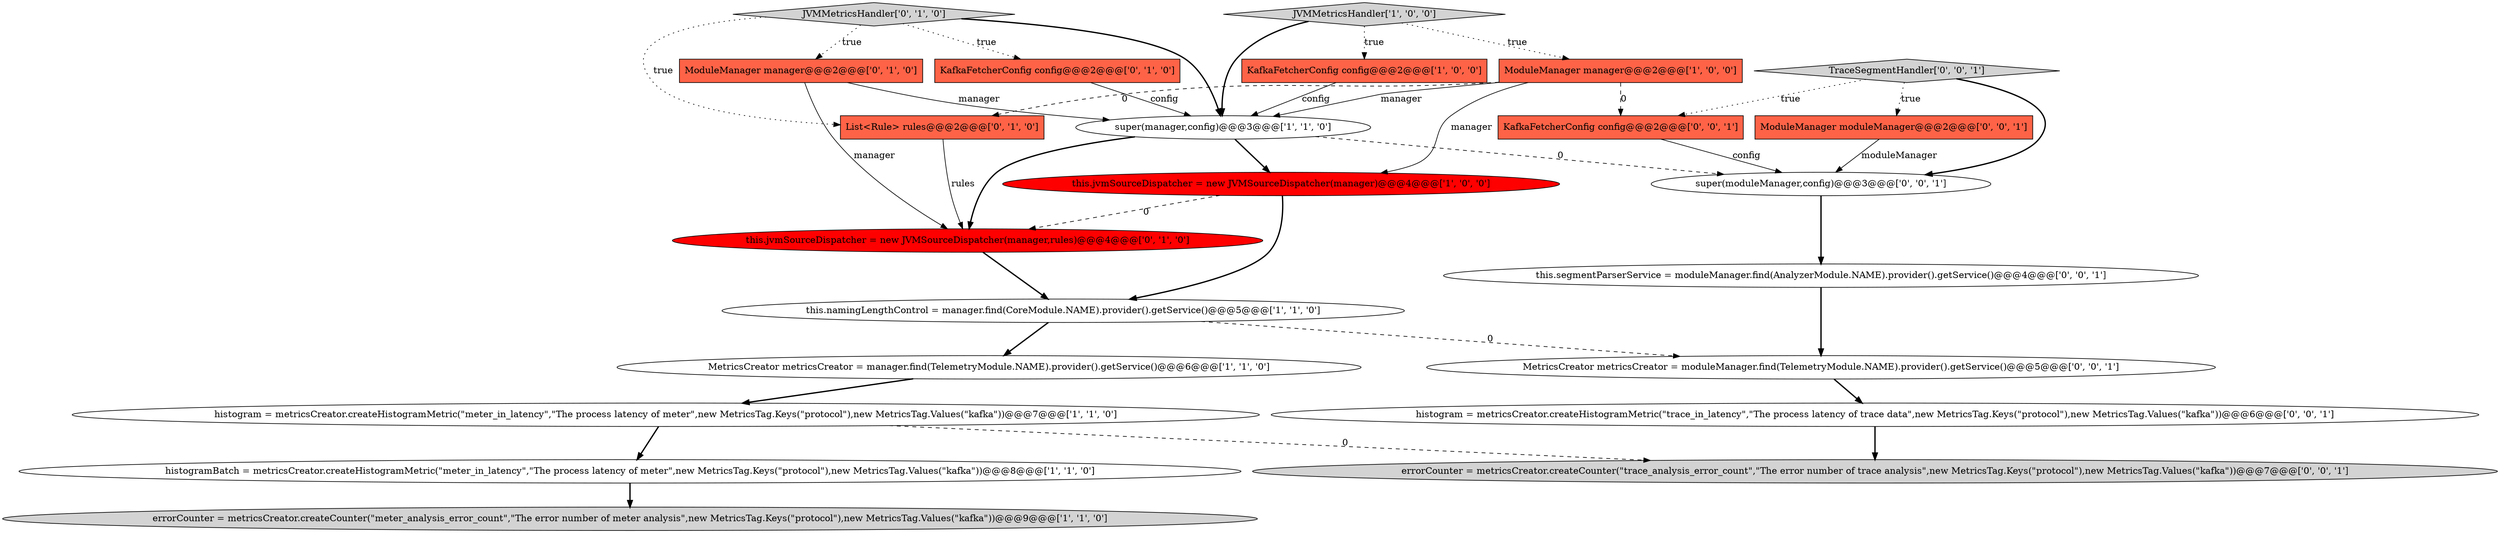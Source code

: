 digraph {
4 [style = filled, label = "this.jvmSourceDispatcher = new JVMSourceDispatcher(manager)@@@4@@@['1', '0', '0']", fillcolor = red, shape = ellipse image = "AAA1AAABBB1BBB"];
6 [style = filled, label = "super(manager,config)@@@3@@@['1', '1', '0']", fillcolor = white, shape = ellipse image = "AAA0AAABBB1BBB"];
18 [style = filled, label = "KafkaFetcherConfig config@@@2@@@['0', '0', '1']", fillcolor = tomato, shape = box image = "AAA0AAABBB3BBB"];
10 [style = filled, label = "ModuleManager manager@@@2@@@['0', '1', '0']", fillcolor = tomato, shape = box image = "AAA0AAABBB2BBB"];
3 [style = filled, label = "histogramBatch = metricsCreator.createHistogramMetric(\"meter_in_latency\",\"The process latency of meter\",new MetricsTag.Keys(\"protocol\"),new MetricsTag.Values(\"kafka\"))@@@8@@@['1', '1', '0']", fillcolor = white, shape = ellipse image = "AAA0AAABBB1BBB"];
14 [style = filled, label = "JVMMetricsHandler['0', '1', '0']", fillcolor = lightgray, shape = diamond image = "AAA0AAABBB2BBB"];
2 [style = filled, label = "ModuleManager manager@@@2@@@['1', '0', '0']", fillcolor = tomato, shape = box image = "AAA1AAABBB1BBB"];
0 [style = filled, label = "KafkaFetcherConfig config@@@2@@@['1', '0', '0']", fillcolor = tomato, shape = box image = "AAA0AAABBB1BBB"];
5 [style = filled, label = "errorCounter = metricsCreator.createCounter(\"meter_analysis_error_count\",\"The error number of meter analysis\",new MetricsTag.Keys(\"protocol\"),new MetricsTag.Values(\"kafka\"))@@@9@@@['1', '1', '0']", fillcolor = lightgray, shape = ellipse image = "AAA0AAABBB1BBB"];
17 [style = filled, label = "TraceSegmentHandler['0', '0', '1']", fillcolor = lightgray, shape = diamond image = "AAA0AAABBB3BBB"];
19 [style = filled, label = "histogram = metricsCreator.createHistogramMetric(\"trace_in_latency\",\"The process latency of trace data\",new MetricsTag.Keys(\"protocol\"),new MetricsTag.Values(\"kafka\"))@@@6@@@['0', '0', '1']", fillcolor = white, shape = ellipse image = "AAA0AAABBB3BBB"];
15 [style = filled, label = "MetricsCreator metricsCreator = moduleManager.find(TelemetryModule.NAME).provider().getService()@@@5@@@['0', '0', '1']", fillcolor = white, shape = ellipse image = "AAA0AAABBB3BBB"];
13 [style = filled, label = "this.jvmSourceDispatcher = new JVMSourceDispatcher(manager,rules)@@@4@@@['0', '1', '0']", fillcolor = red, shape = ellipse image = "AAA1AAABBB2BBB"];
1 [style = filled, label = "JVMMetricsHandler['1', '0', '0']", fillcolor = lightgray, shape = diamond image = "AAA0AAABBB1BBB"];
22 [style = filled, label = "super(moduleManager,config)@@@3@@@['0', '0', '1']", fillcolor = white, shape = ellipse image = "AAA0AAABBB3BBB"];
7 [style = filled, label = "MetricsCreator metricsCreator = manager.find(TelemetryModule.NAME).provider().getService()@@@6@@@['1', '1', '0']", fillcolor = white, shape = ellipse image = "AAA0AAABBB1BBB"];
21 [style = filled, label = "this.segmentParserService = moduleManager.find(AnalyzerModule.NAME).provider().getService()@@@4@@@['0', '0', '1']", fillcolor = white, shape = ellipse image = "AAA0AAABBB3BBB"];
11 [style = filled, label = "KafkaFetcherConfig config@@@2@@@['0', '1', '0']", fillcolor = tomato, shape = box image = "AAA0AAABBB2BBB"];
9 [style = filled, label = "this.namingLengthControl = manager.find(CoreModule.NAME).provider().getService()@@@5@@@['1', '1', '0']", fillcolor = white, shape = ellipse image = "AAA0AAABBB1BBB"];
12 [style = filled, label = "List<Rule> rules@@@2@@@['0', '1', '0']", fillcolor = tomato, shape = box image = "AAA1AAABBB2BBB"];
16 [style = filled, label = "ModuleManager moduleManager@@@2@@@['0', '0', '1']", fillcolor = tomato, shape = box image = "AAA0AAABBB3BBB"];
20 [style = filled, label = "errorCounter = metricsCreator.createCounter(\"trace_analysis_error_count\",\"The error number of trace analysis\",new MetricsTag.Keys(\"protocol\"),new MetricsTag.Values(\"kafka\"))@@@7@@@['0', '0', '1']", fillcolor = lightgray, shape = ellipse image = "AAA0AAABBB3BBB"];
8 [style = filled, label = "histogram = metricsCreator.createHistogramMetric(\"meter_in_latency\",\"The process latency of meter\",new MetricsTag.Keys(\"protocol\"),new MetricsTag.Values(\"kafka\"))@@@7@@@['1', '1', '0']", fillcolor = white, shape = ellipse image = "AAA0AAABBB1BBB"];
4->9 [style = bold, label=""];
2->4 [style = solid, label="manager"];
2->6 [style = solid, label="manager"];
14->12 [style = dotted, label="true"];
17->18 [style = dotted, label="true"];
12->13 [style = solid, label="rules"];
21->15 [style = bold, label=""];
19->20 [style = bold, label=""];
8->3 [style = bold, label=""];
8->20 [style = dashed, label="0"];
22->21 [style = bold, label=""];
9->7 [style = bold, label=""];
16->22 [style = solid, label="moduleManager"];
7->8 [style = bold, label=""];
15->19 [style = bold, label=""];
17->22 [style = bold, label=""];
11->6 [style = solid, label="config"];
14->10 [style = dotted, label="true"];
6->22 [style = dashed, label="0"];
17->16 [style = dotted, label="true"];
6->4 [style = bold, label=""];
2->12 [style = dashed, label="0"];
3->5 [style = bold, label=""];
1->6 [style = bold, label=""];
6->13 [style = bold, label=""];
10->6 [style = solid, label="manager"];
2->18 [style = dashed, label="0"];
18->22 [style = solid, label="config"];
14->11 [style = dotted, label="true"];
10->13 [style = solid, label="manager"];
13->9 [style = bold, label=""];
1->0 [style = dotted, label="true"];
1->2 [style = dotted, label="true"];
4->13 [style = dashed, label="0"];
14->6 [style = bold, label=""];
9->15 [style = dashed, label="0"];
0->6 [style = solid, label="config"];
}

